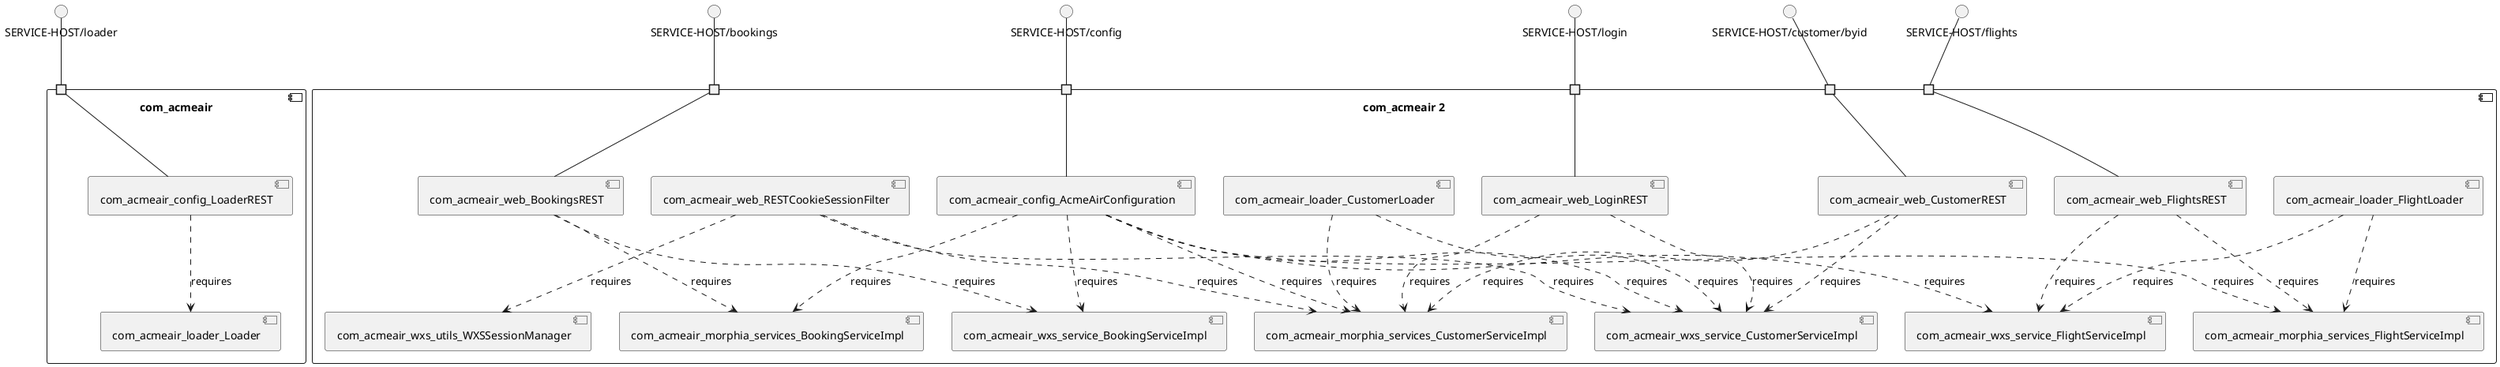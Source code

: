@startuml
skinparam fixCircleLabelOverlapping true
skinparam componentStyle uml2
component "com_acmeair\n\n\n\n\n\n" {
[com_acmeair_loader_Loader]
[com_acmeair_config_LoaderREST]
portin " " as com_acmeair_requires_SERVICE_HOST_loader
[com_acmeair_config_LoaderREST]..>[com_acmeair_loader_Loader] : requires
"com_acmeair_requires_SERVICE_HOST_loader"--[com_acmeair_config_LoaderREST]
}
interface "SERVICE-HOST/loader" as interface.SERVICE_HOST_loader
interface.SERVICE_HOST_loader--"com_acmeair_requires_SERVICE_HOST_loader"
component "com_acmeair 2\n\n\n\n\n\n" {
[com_acmeair_web_FlightsREST]
[com_acmeair_web_CustomerREST]
[com_acmeair_loader_FlightLoader]
[com_acmeair_wxs_service_FlightServiceImpl]
[com_acmeair_web_LoginREST]
[com_acmeair_config_AcmeAirConfiguration]
[com_acmeair_morphia_services_BookingServiceImpl]
[com_acmeair_morphia_services_CustomerServiceImpl]
[com_acmeair_wxs_service_BookingServiceImpl]
[com_acmeair_web_BookingsREST]
[com_acmeair_web_RESTCookieSessionFilter]
[com_acmeair_wxs_service_CustomerServiceImpl]
[com_acmeair_wxs_utils_WXSSessionManager]
[com_acmeair_loader_CustomerLoader]
[com_acmeair_morphia_services_FlightServiceImpl]
portin " " as com_acmeair_2_requires_SERVICE_HOST_bookings
portin " " as com_acmeair_2_requires_SERVICE_HOST_config
portin " " as com_acmeair_2_requires_SERVICE_HOST_login
portin " " as com_acmeair_2_requires_SERVICE_HOST_flights
portin " " as com_acmeair_2_requires_SERVICE_HOST_customer_byid
[com_acmeair_web_FlightsREST]..>[com_acmeair_wxs_service_FlightServiceImpl] : requires
[com_acmeair_web_LoginREST]..>[com_acmeair_morphia_services_CustomerServiceImpl] : requires
[com_acmeair_loader_CustomerLoader]..>[com_acmeair_wxs_service_CustomerServiceImpl] : requires
[com_acmeair_config_AcmeAirConfiguration]..>[com_acmeair_morphia_services_FlightServiceImpl] : requires
[com_acmeair_web_RESTCookieSessionFilter]..>[com_acmeair_morphia_services_CustomerServiceImpl] : requires
[com_acmeair_web_BookingsREST]..>[com_acmeair_morphia_services_BookingServiceImpl] : requires
[com_acmeair_loader_FlightLoader]..>[com_acmeair_wxs_service_FlightServiceImpl] : requires
[com_acmeair_config_AcmeAirConfiguration]..>[com_acmeair_morphia_services_CustomerServiceImpl] : requires
[com_acmeair_web_LoginREST]..>[com_acmeair_wxs_service_CustomerServiceImpl] : requires
[com_acmeair_config_AcmeAirConfiguration]..>[com_acmeair_wxs_service_FlightServiceImpl] : requires
[com_acmeair_config_AcmeAirConfiguration]..>[com_acmeair_morphia_services_BookingServiceImpl] : requires
[com_acmeair_web_CustomerREST]..>[com_acmeair_wxs_service_CustomerServiceImpl] : requires
[com_acmeair_config_AcmeAirConfiguration]..>[com_acmeair_wxs_service_BookingServiceImpl] : requires
[com_acmeair_loader_FlightLoader]..>[com_acmeair_morphia_services_FlightServiceImpl] : requires
[com_acmeair_web_CustomerREST]..>[com_acmeair_morphia_services_CustomerServiceImpl] : requires
[com_acmeair_loader_CustomerLoader]..>[com_acmeair_morphia_services_CustomerServiceImpl] : requires
[com_acmeair_web_RESTCookieSessionFilter]..>[com_acmeair_wxs_utils_WXSSessionManager] : requires
[com_acmeair_config_AcmeAirConfiguration]..>[com_acmeair_wxs_service_CustomerServiceImpl] : requires
[com_acmeair_web_BookingsREST]..>[com_acmeair_wxs_service_BookingServiceImpl] : requires
[com_acmeair_web_FlightsREST]..>[com_acmeair_morphia_services_FlightServiceImpl] : requires
[com_acmeair_web_RESTCookieSessionFilter]..>[com_acmeair_wxs_service_CustomerServiceImpl] : requires
"com_acmeair_2_requires_SERVICE_HOST_login"--[com_acmeair_web_LoginREST]
"com_acmeair_2_requires_SERVICE_HOST_flights"--[com_acmeair_web_FlightsREST]
"com_acmeair_2_requires_SERVICE_HOST_bookings"--[com_acmeair_web_BookingsREST]
"com_acmeair_2_requires_SERVICE_HOST_customer_byid"--[com_acmeair_web_CustomerREST]
"com_acmeair_2_requires_SERVICE_HOST_config"--[com_acmeair_config_AcmeAirConfiguration]
}
interface "SERVICE-HOST/bookings" as interface.SERVICE_HOST_bookings
interface.SERVICE_HOST_bookings--"com_acmeair_2_requires_SERVICE_HOST_bookings"
interface "SERVICE-HOST/config" as interface.SERVICE_HOST_config
interface.SERVICE_HOST_config--"com_acmeair_2_requires_SERVICE_HOST_config"
interface "SERVICE-HOST/customer/byid" as interface.SERVICE_HOST_customer_byid
interface.SERVICE_HOST_customer_byid--"com_acmeair_2_requires_SERVICE_HOST_customer_byid"
interface "SERVICE-HOST/flights" as interface.SERVICE_HOST_flights
interface.SERVICE_HOST_flights--"com_acmeair_2_requires_SERVICE_HOST_flights"
interface "SERVICE-HOST/login" as interface.SERVICE_HOST_login
interface.SERVICE_HOST_login--"com_acmeair_2_requires_SERVICE_HOST_login"

@enduml
